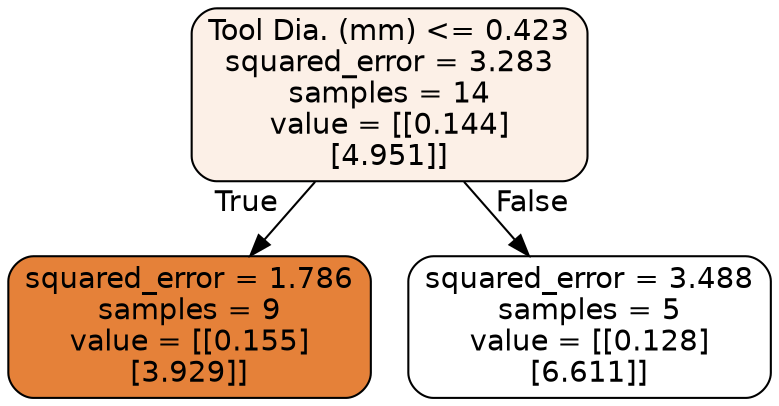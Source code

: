 digraph Tree {
node [shape=box, style="filled, rounded", color="black", fontname="helvetica"] ;
edge [fontname="helvetica"] ;
0 [label="Tool Dia. (mm) <= 0.423\nsquared_error = 3.283\nsamples = 14\nvalue = [[0.144]\n[4.951]]", fillcolor="#fcf0e7"] ;
1 [label="squared_error = 1.786\nsamples = 9\nvalue = [[0.155]\n[3.929]]", fillcolor="#e58139"] ;
0 -> 1 [labeldistance=2.5, labelangle=45, headlabel="True"] ;
2 [label="squared_error = 3.488\nsamples = 5\nvalue = [[0.128]\n[6.611]]", fillcolor="#ffffff"] ;
0 -> 2 [labeldistance=2.5, labelangle=-45, headlabel="False"] ;
}
